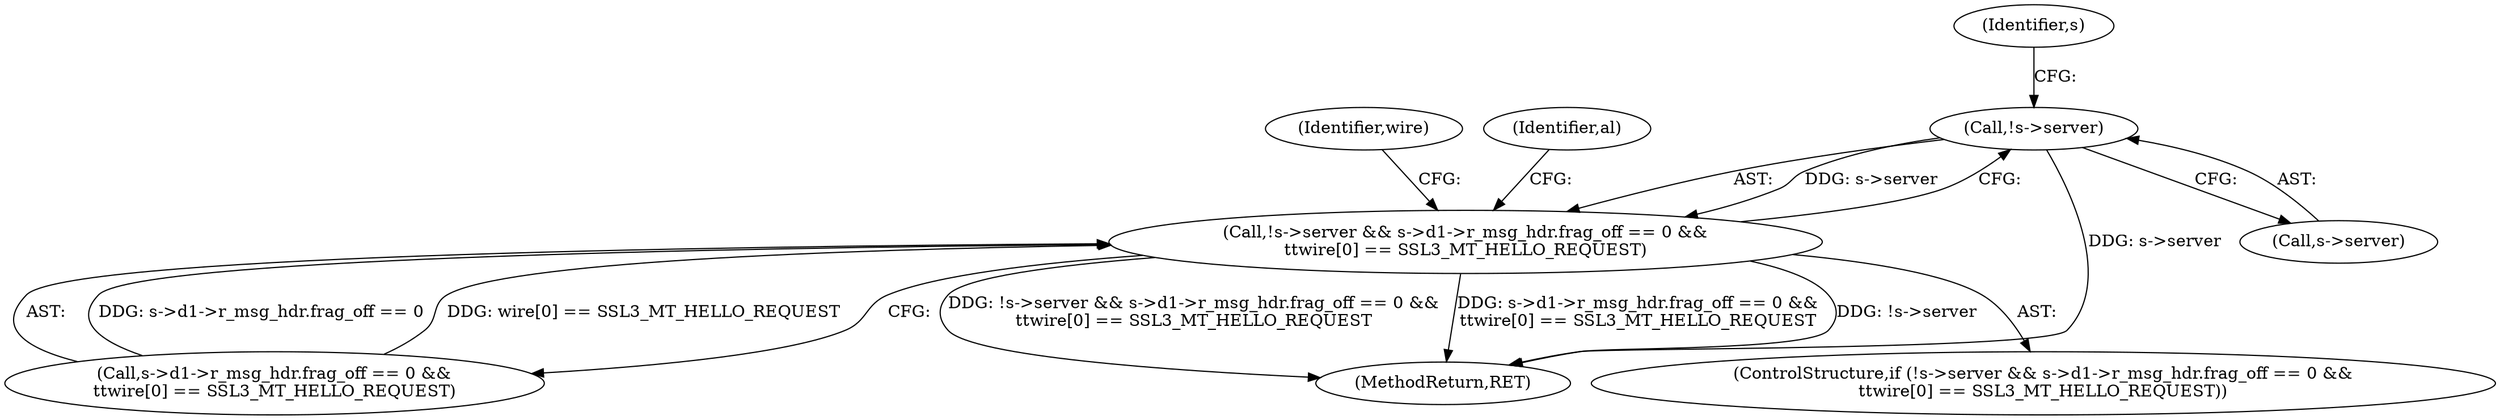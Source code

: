 digraph "0_openssl_d3152655d5319ce883c8e3ac4b99f8de4c59d846@pointer" {
"1000237" [label="(Call,!s->server)"];
"1000236" [label="(Call,!s->server && s->d1->r_msg_hdr.frag_off == 0 &&\n\t\twire[0] == SSL3_MT_HELLO_REQUEST)"];
"1000417" [label="(MethodReturn,RET)"];
"1000241" [label="(Call,s->d1->r_msg_hdr.frag_off == 0 &&\n\t\twire[0] == SSL3_MT_HELLO_REQUEST)"];
"1000236" [label="(Call,!s->server && s->d1->r_msg_hdr.frag_off == 0 &&\n\t\twire[0] == SSL3_MT_HELLO_REQUEST)"];
"1000238" [label="(Call,s->server)"];
"1000237" [label="(Call,!s->server)"];
"1000246" [label="(Identifier,s)"];
"1000261" [label="(Identifier,wire)"];
"1000235" [label="(ControlStructure,if (!s->server && s->d1->r_msg_hdr.frag_off == 0 &&\n\t\twire[0] == SSL3_MT_HELLO_REQUEST))"];
"1000315" [label="(Identifier,al)"];
"1000237" -> "1000236"  [label="AST: "];
"1000237" -> "1000238"  [label="CFG: "];
"1000238" -> "1000237"  [label="AST: "];
"1000246" -> "1000237"  [label="CFG: "];
"1000236" -> "1000237"  [label="CFG: "];
"1000237" -> "1000417"  [label="DDG: s->server"];
"1000237" -> "1000236"  [label="DDG: s->server"];
"1000236" -> "1000235"  [label="AST: "];
"1000236" -> "1000241"  [label="CFG: "];
"1000241" -> "1000236"  [label="AST: "];
"1000261" -> "1000236"  [label="CFG: "];
"1000315" -> "1000236"  [label="CFG: "];
"1000236" -> "1000417"  [label="DDG: !s->server"];
"1000236" -> "1000417"  [label="DDG: !s->server && s->d1->r_msg_hdr.frag_off == 0 &&\n\t\twire[0] == SSL3_MT_HELLO_REQUEST"];
"1000236" -> "1000417"  [label="DDG: s->d1->r_msg_hdr.frag_off == 0 &&\n\t\twire[0] == SSL3_MT_HELLO_REQUEST"];
"1000241" -> "1000236"  [label="DDG: s->d1->r_msg_hdr.frag_off == 0"];
"1000241" -> "1000236"  [label="DDG: wire[0] == SSL3_MT_HELLO_REQUEST"];
}
